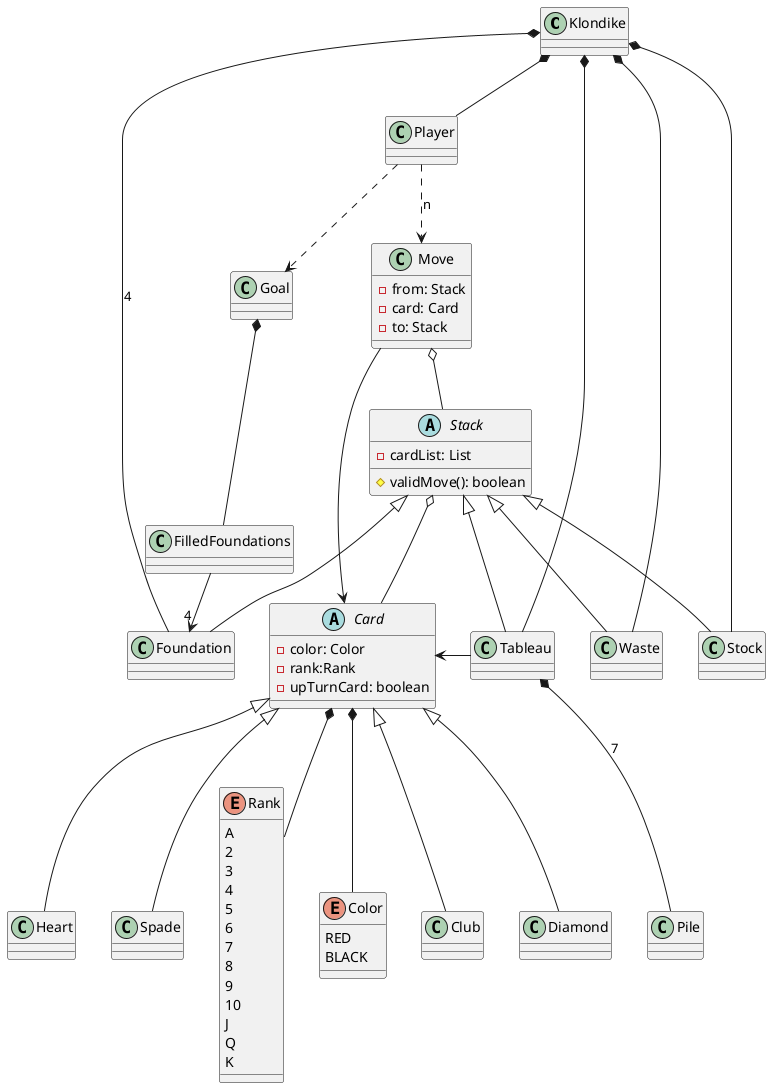 @startuml klondike

'clases'
class Klondike
class Player
class Pile
class Tableau
class Foundation
class Waste
class Stock
class Move{
    - from: Stack
    - card: Card
    - to: Stack
}
class Goal
class Pile

class Club
class Diamond
class Heart
class Spade

'absract clases'
abstract Stack{
    - cardList: List
    # validMove(): boolean
}
abstract Card{
    - color: Color
    - rank:Rank
    - upTurnCard: boolean
}

'enum clases'
enum Rank{
    A
    2
    3
    4
    5
    6
    7
    8
    9
    10
    J
    Q
    K
}
enum Color{
    RED
    BLACK
}

'relations'

Klondike *-down- Player
Klondike *-down- Foundation: 4
Klondike *-down- Tableau
Klondike *-down- Waste
Klondike *-down- Stock

Stack <|-down- Tableau
Stack <|-down- Foundation
Stack <|-down- Waste
Stack <|-down- Stock
Stack o-down- Card

Move o-down- Stack
Move -down-> Card

Player .down.> Move: n
Player .down.> Goal

Goal *-down- FilledFoundations
FilledFoundations -right-> "4" Foundation


Card <|-down- Club
Card <|-down- Diamond
Card <|-down- Heart
Card <|-down- Spade
Card *-down- Rank
Card *-down- Color

Tableau -left-> Card
Tableau *-down- Pile: 7

@enduml